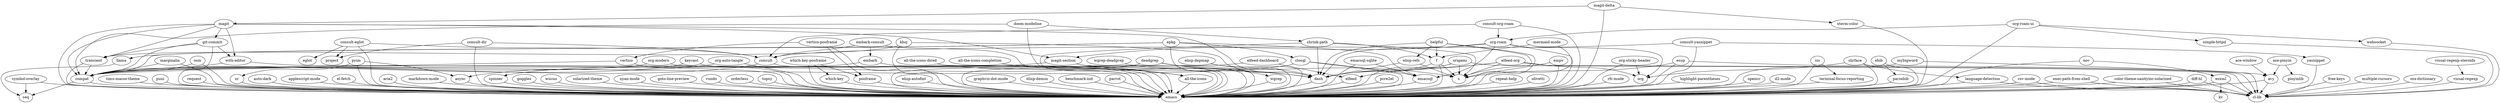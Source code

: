 digraph G {"magit" -> "emacs";
"magit" -> "compat";
"magit" -> "dash";
"magit" -> "git-commit";
"magit" -> "magit-section";
"magit" -> "transient";
"magit" -> "with-editor";
"khoj" -> "emacs";
"khoj" -> "transient";
"khoj" -> "dash";
"emacsql-sqlite" -> "emacs";
"emacsql-sqlite" -> "emacsql";
"exec-path-from-shell" -> "emacs";
"exec-path-from-shell" -> "cl-lib";
"consult-yasnippet" -> "emacs";
"consult-yasnippet" -> "yasnippet";
"consult-yasnippet" -> "consult";
"terminal-focus-reporting" -> "emacs";
"helpful" -> "emacs";
"helpful" -> "dash";
"helpful" -> "s";
"helpful" -> "f";
"helpful" -> "elisp-refs";
"free-keys" -> "cl-lib";
"elfeed-org" -> "elfeed";
"elfeed-org" -> "org";
"elfeed-org" -> "dash";
"elfeed-org" -> "s";
"elfeed-org" -> "cl-lib";
"consult-eglot" -> "emacs";
"consult-eglot" -> "eglot";
"consult-eglot" -> "consult";
"consult-eglot" -> "project";
"language-detection" -> "emacs";
"language-detection" -> "cl-lib";
"elfeed-dashboard" -> "emacs";
"elfeed-dashboard" -> "elfeed";
"visual-regexp" -> "cl-lib";
"pcre2el" -> "emacs";
"nov" -> "esxml";
"nov" -> "emacs";
"yasnippet" -> "cl-lib";
"compat" -> "emacs";
"compat" -> "seq";
"embark" -> "emacs";
"embark" -> "compat";
"which-key" -> "emacs";
"multiple-cursors" -> "cl-lib";
"xr" -> "emacs";
"ebib" -> "parsebib";
"ebib" -> "emacs";
"repeat-help" -> "emacs";
"olivetti" -> "emacs";
"magit-delta" -> "emacs";
"magit-delta" -> "magit";
"magit-delta" -> "xterm-color";
"rfc-mode" -> "emacs";
"transient" -> "emacs";
"transient" -> "compat";
"pyim" -> "emacs";
"pyim" -> "async";
"pyim" -> "xr";
"embark-consult" -> "emacs";
"embark-consult" -> "embark";
"embark-consult" -> "consult";
"highlight-parentheses" -> "emacs";
"visual-regexp-steroids" -> "visual-regexp";
"all-the-icons" -> "emacs";
"with-editor" -> "emacs";
"with-editor" -> "compat";
"osx-dictionary" -> "cl-lib";
"opencc" -> "emacs";
"d2-mode" -> "emacs";
"deadgrep" -> "emacs";
"deadgrep" -> "dash";
"deadgrep" -> "s";
"deadgrep" -> "spinner";
"ace-pinyin" -> "avy";
"ace-pinyin" -> "pinyinlib";
"diff-hl" -> "cl-lib";
"diff-hl" -> "emacs";
"consult-dir" -> "emacs";
"consult-dir" -> "consult";
"consult-dir" -> "project";
"esup" -> "cl-lib";
"esup" -> "s";
"esup" -> "emacs";
"empv" -> "emacs";
"empv" -> "s";
"timu-macos-theme" -> "emacs";
"puni" -> "emacs";
"org-modern" -> "emacs";
"org-modern" -> "compat";
"request" -> "emacs";
"vertico" -> "emacs";
"vertico" -> "compat";
"doom-modeline" -> "emacs";
"doom-modeline" -> "compat";
"doom-modeline" -> "shrink-path";
"auto-dark" -> "emacs";
"avy" -> "emacs";
"avy" -> "cl-lib";
"simple-httpd" -> "cl-lib";
"websocket" -> "cl-lib";
"applescript-mode" -> "emacs";
"async" -> "emacs";
"llama" -> "seq";
"el-fetch" -> "emacs";
"which-key-posframe" -> "emacs";
"which-key-posframe" -> "posframe";
"which-key-posframe" -> "which-key";
"ace-window" -> "avy";
"keycast" -> "emacs";
"keycast" -> "compat";
"aria2" -> "emacs";
"parsebib" -> "emacs";
"elfeed" -> "emacs";
"markdown-mode" -> "emacs";
"f" -> "emacs";
"f" -> "s";
"f" -> "dash";
"shrface" -> "emacs";
"shrface" -> "org";
"shrface" -> "language-detection";
"all-the-icons-dired" -> "emacs";
"all-the-icons-dired" -> "all-the-icons";
"vertico-posframe" -> "emacs";
"vertico-posframe" -> "posframe";
"vertico-posframe" -> "vertico";
"csv-mode" -> "emacs";
"csv-mode" -> "cl-lib";
"goggles" -> "emacs";
"wucuo" -> "emacs";
"shrink-path" -> "emacs";
"shrink-path" -> "s";
"shrink-path" -> "dash";
"shrink-path" -> "f";
"color-theme-sanityinc-solarized" -> "emacs";
"color-theme-sanityinc-solarized" -> "cl-lib";
"solarized-theme" -> "emacs";
"nyan-mode" -> "emacs";
"git-commit" -> "emacs";
"git-commit" -> "compat";
"git-commit" -> "transient";
"git-commit" -> "with-editor";
"goto-line-preview" -> "emacs";
"spinner" -> "emacs";
"vundo" -> "emacs";
"posframe" -> "emacs";
"consult" -> "emacs";
"consult" -> "compat";
"orderless" -> "emacs";
"topsy" -> "emacs";
"emacsql" -> "emacs";
"wgrep-deadgrep" -> "wgrep";
"consult-org-roam" -> "emacs";
"consult-org-roam" -> "org-roam";
"consult-org-roam" -> "consult";
"origami" -> "s";
"origami" -> "dash";
"origami" -> "emacs";
"origami" -> "cl-lib";
"mermaid-mode" -> "f";
"mermaid-mode" -> "emacs";
"org-roam" -> "emacs";
"org-roam" -> "dash";
"org-roam" -> "org";
"org-roam" -> "emacsql";
"org-roam" -> "magit-section";
"sis" -> "emacs";
"sis" -> "terminal-focus-reporting";
"mybigword" -> "emacs";
"mybigword" -> "avy";
"elisp-autofmt" -> "emacs";
"wgrep" -> "emacs";
"dash" -> "emacs";
"org-auto-tangle" -> "emacs";
"org-auto-tangle" -> "async";
"elisp-refs" -> "dash";
"elisp-refs" -> "s";
"symbol-overlay" -> "emacs";
"symbol-overlay" -> "seq";
"elisp-depmap" -> "emacs";
"elisp-depmap" -> "dash";
"org-roam-ui" -> "emacs";
"org-roam-ui" -> "org-roam";
"org-roam-ui" -> "simple-httpd";
"org-roam-ui" -> "websocket";
"epkg" -> "emacs";
"epkg" -> "compat";
"epkg" -> "closql";
"epkg" -> "emacsql";
"epkg" -> "llama";
"graphviz-dot-mode" -> "emacs";
"elisp-demos" -> "emacs";
"benchmark-init" -> "emacs";
"parrot" -> "emacs";
"magit-section" -> "emacs";
"magit-section" -> "compat";
"magit-section" -> "dash";
"marginalia" -> "emacs";
"marginalia" -> "compat";
"closql" -> "emacs";
"closql" -> "compat";
"closql" -> "emacsql";
"xterm-color" -> "emacs";
"esxml" -> "emacs";
"esxml" -> "kv";
"esxml" -> "cl-lib";
"osm" -> "emacs";
"osm" -> "compat";
"org-sticky-header" -> "emacs";
"org-sticky-header" -> "org";
"all-the-icons-completion" -> "emacs";
"all-the-icons-completion" -> "all-the-icons";
}
